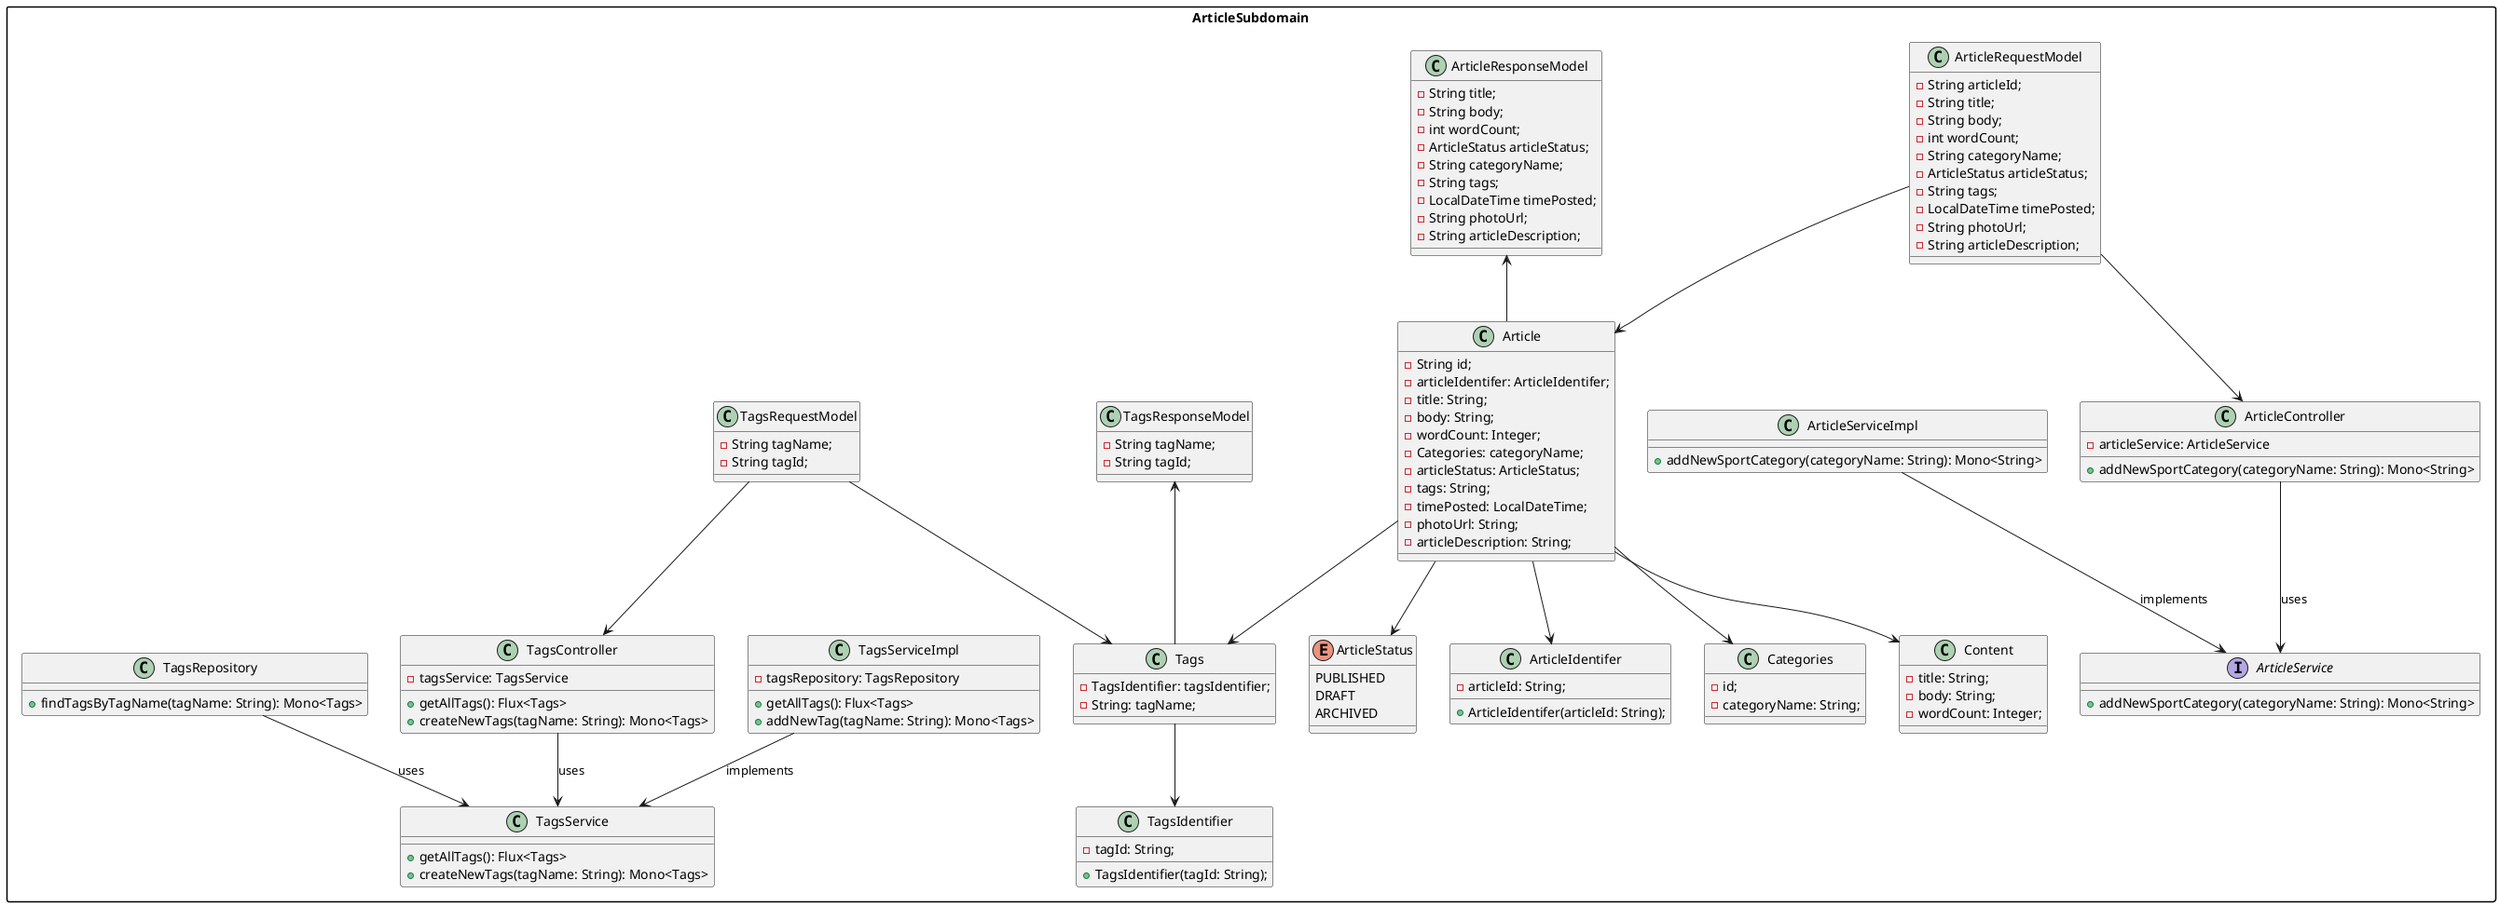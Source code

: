 @startuml editArticles
skinparam packageStyle rectangle

package "ArticleSubdomain" {

    class ArticleController {
        -articleService: ArticleService
       + addNewSportCategory(categoryName: String): Mono<String>

    }

    class ArticleResponseModel {
        - String title;
        - String body;
        - int wordCount;
        - ArticleStatus articleStatus;
        - String categoryName;
        - String tags;
        - LocalDateTime timePosted;
        - String photoUrl;
        - String articleDescription;
    }

    class ArticleRequestModel {
        - String articleId;
        - String title;
        - String body;
        - int wordCount;
        - String categoryName;
        - ArticleStatus articleStatus;
        - String tags;
        - LocalDateTime timePosted;
        - String photoUrl;
        - String articleDescription;
    }

    interface ArticleService {
         + addNewSportCategory(categoryName: String): Mono<String>
    }

    class ArticleServiceImpl {
        + addNewSportCategory(categoryName: String): Mono<String>

    }

    class Article {
        - String id;
        - articleIdentifer: ArticleIdentifer;
        - title: String;
        - body: String;
        - wordCount: Integer;
        - Categories: categoryName;
        - articleStatus: ArticleStatus;
        - tags: String;
        - timePosted: LocalDateTime;
        - photoUrl: String;
        - articleDescription: String;
    }

    class Categories {
        - id;
        - categoryName: String;
    }

    class Content {
        - title: String;
        - body: String;
        - wordCount: Integer;
    }

    enum ArticleStatus {
        PUBLISHED
        DRAFT
        ARCHIVED
    }

    class ArticleIdentifer {
        - articleId: String;
        + ArticleIdentifer(articleId: String);
    }

    class Tags{
        - TagsIdentifier: tagsIdentifier;
        - String: tagName;
    }

    class TagsIdentifier{
        - tagId: String;
        + TagsIdentifier(tagId: String);
    }

   class TagsRepository{
        + findTagsByTagName(tagName: String): Mono<Tags>
    }

    class TagsService{

        + getAllTags(): Flux<Tags>
        + createNewTags(tagName: String): Mono<Tags>
    }

    class TagsServiceImpl{
     - tagsRepository: TagsRepository

        + getAllTags(): Flux<Tags>
        + addNewTag(tagName: String): Mono<Tags>
    }

    class TagsController{
        - tagsService: TagsService
        + getAllTags(): Flux<Tags>
        + createNewTags(tagName: String): Mono<Tags>
    }

    class TagsResponseModel{
        - String tagName;
        - String tagId;
    }

    class TagsRequestModel{
        - String tagName;
        - String tagId;
    }

    TagsResponseModel <-- Tags
    TagsRequestModel --> Tags
    TagsController --> TagsService : uses
    TagsServiceImpl --> TagsService : implements
    TagsRepository --> TagsService : uses

    TagsRequestModel --> TagsController

    Tags --> TagsIdentifier


    ArticleResponseModel <-- Article
    ArticleRequestModel --> Article
    ArticleController --> ArticleService : uses
    ArticleServiceImpl --> ArticleService : implements

    ArticleRequestModel --> ArticleController
    Article --> ArticleIdentifer
    Article --> Content
    Article --> ArticleStatus
    Article --> Categories

    Article --> Tags
}

@enduml
